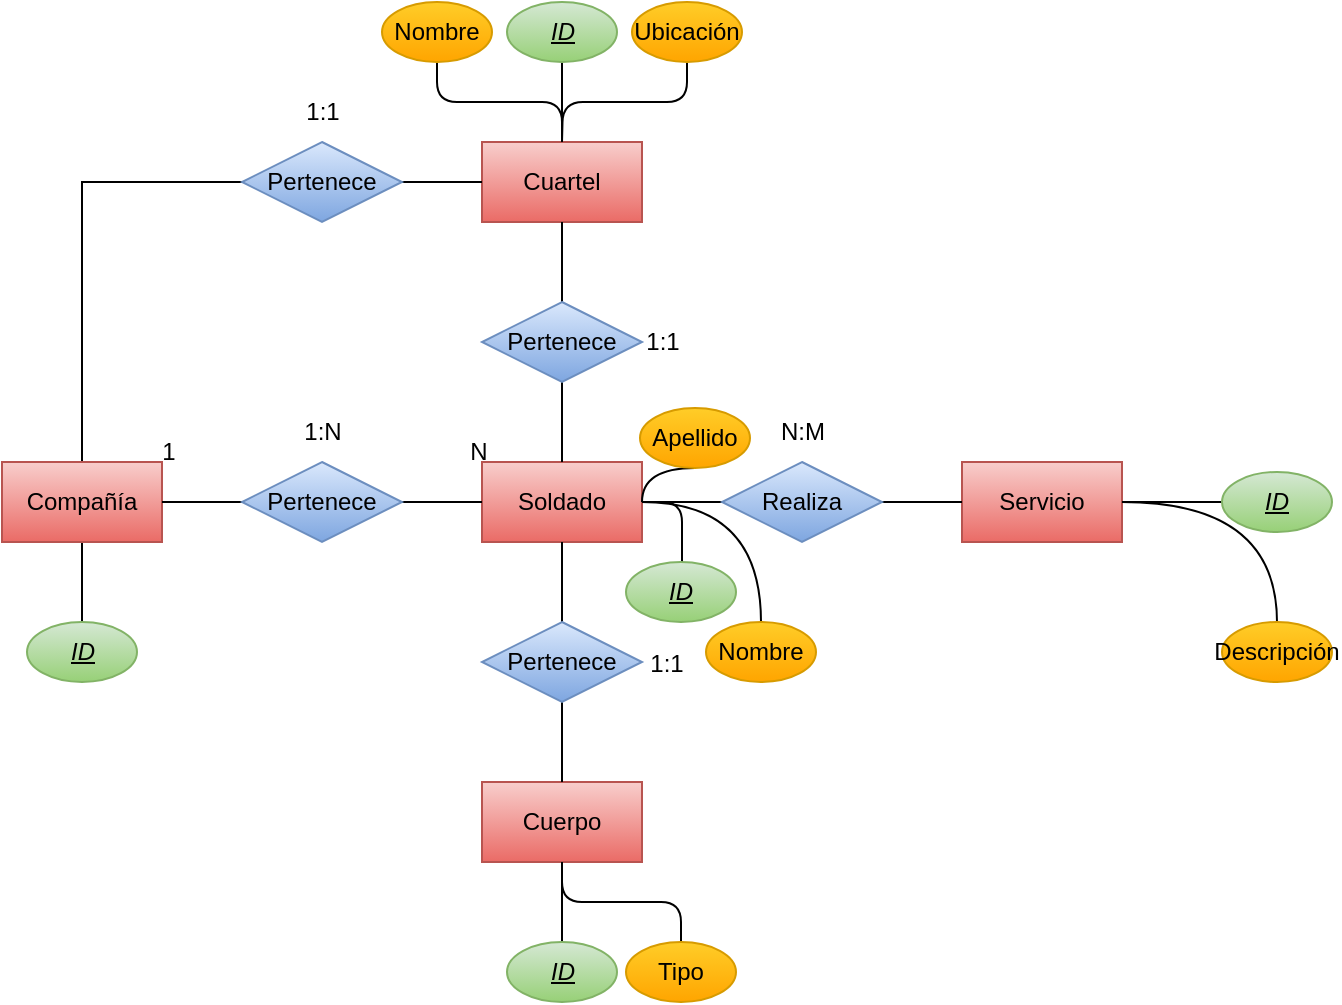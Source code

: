 <mxfile version="24.7.16">
  <diagram name="Página-1" id="Y6y2jpyKqkTVH2921ZTA">
    <mxGraphModel dx="1434" dy="702" grid="1" gridSize="10" guides="1" tooltips="1" connect="1" arrows="1" fold="1" page="1" pageScale="1" pageWidth="827" pageHeight="1169" math="0" shadow="0">
      <root>
        <mxCell id="0" />
        <mxCell id="1" parent="0" />
        <mxCell id="dUgdx2Zgp-qKFRWh7aKo-7" style="edgeStyle=orthogonalEdgeStyle;rounded=0;orthogonalLoop=1;jettySize=auto;html=1;exitX=1;exitY=0.5;exitDx=0;exitDy=0;entryX=0;entryY=0.5;entryDx=0;entryDy=0;endArrow=none;endFill=0;" edge="1" parent="1" source="dUgdx2Zgp-qKFRWh7aKo-1" target="dUgdx2Zgp-qKFRWh7aKo-6">
          <mxGeometry relative="1" as="geometry" />
        </mxCell>
        <mxCell id="dUgdx2Zgp-qKFRWh7aKo-32" style="edgeStyle=orthogonalEdgeStyle;rounded=1;orthogonalLoop=1;jettySize=auto;html=1;exitX=1;exitY=0.5;exitDx=0;exitDy=0;curved=0;endArrow=none;endFill=0;" edge="1" parent="1" source="dUgdx2Zgp-qKFRWh7aKo-1" target="dUgdx2Zgp-qKFRWh7aKo-31">
          <mxGeometry relative="1" as="geometry" />
        </mxCell>
        <mxCell id="dUgdx2Zgp-qKFRWh7aKo-1" value="Soldado" style="rounded=0;whiteSpace=wrap;html=1;fillColor=#f8cecc;gradientColor=#ea6b66;strokeColor=#b85450;" vertex="1" parent="1">
          <mxGeometry x="280" y="280" width="80" height="40" as="geometry" />
        </mxCell>
        <mxCell id="dUgdx2Zgp-qKFRWh7aKo-2" value="Cuartel" style="rounded=0;whiteSpace=wrap;html=1;fillColor=#f8cecc;gradientColor=#ea6b66;strokeColor=#b85450;" vertex="1" parent="1">
          <mxGeometry x="280" y="120" width="80" height="40" as="geometry" />
        </mxCell>
        <mxCell id="dUgdx2Zgp-qKFRWh7aKo-3" value="Cuerpo" style="rounded=0;whiteSpace=wrap;html=1;fillColor=#f8cecc;gradientColor=#ea6b66;strokeColor=#b85450;" vertex="1" parent="1">
          <mxGeometry x="280" y="440" width="80" height="40" as="geometry" />
        </mxCell>
        <mxCell id="dUgdx2Zgp-qKFRWh7aKo-23" style="edgeStyle=orthogonalEdgeStyle;rounded=0;orthogonalLoop=1;jettySize=auto;html=1;exitX=0.5;exitY=0;exitDx=0;exitDy=0;entryX=0;entryY=0.5;entryDx=0;entryDy=0;endArrow=none;endFill=0;" edge="1" parent="1" source="dUgdx2Zgp-qKFRWh7aKo-4" target="dUgdx2Zgp-qKFRWh7aKo-22">
          <mxGeometry relative="1" as="geometry" />
        </mxCell>
        <mxCell id="dUgdx2Zgp-qKFRWh7aKo-36" style="edgeStyle=orthogonalEdgeStyle;rounded=0;orthogonalLoop=1;jettySize=auto;html=1;exitX=0.5;exitY=1;exitDx=0;exitDy=0;entryX=0.5;entryY=0;entryDx=0;entryDy=0;endArrow=none;endFill=0;" edge="1" parent="1" source="dUgdx2Zgp-qKFRWh7aKo-4" target="dUgdx2Zgp-qKFRWh7aKo-28">
          <mxGeometry relative="1" as="geometry" />
        </mxCell>
        <mxCell id="dUgdx2Zgp-qKFRWh7aKo-4" value="Compañía" style="rounded=0;whiteSpace=wrap;html=1;fillColor=#f8cecc;gradientColor=#ea6b66;strokeColor=#b85450;" vertex="1" parent="1">
          <mxGeometry x="40" y="280" width="80" height="40" as="geometry" />
        </mxCell>
        <mxCell id="dUgdx2Zgp-qKFRWh7aKo-5" value="Servicio" style="rounded=0;whiteSpace=wrap;html=1;fillColor=#f8cecc;gradientColor=#ea6b66;strokeColor=#b85450;" vertex="1" parent="1">
          <mxGeometry x="520" y="280" width="80" height="40" as="geometry" />
        </mxCell>
        <mxCell id="dUgdx2Zgp-qKFRWh7aKo-8" style="edgeStyle=orthogonalEdgeStyle;rounded=0;orthogonalLoop=1;jettySize=auto;html=1;exitX=1;exitY=0.5;exitDx=0;exitDy=0;entryX=0;entryY=0.5;entryDx=0;entryDy=0;endArrow=none;endFill=0;" edge="1" parent="1" source="dUgdx2Zgp-qKFRWh7aKo-6" target="dUgdx2Zgp-qKFRWh7aKo-5">
          <mxGeometry relative="1" as="geometry" />
        </mxCell>
        <mxCell id="dUgdx2Zgp-qKFRWh7aKo-6" value="Realiza" style="rhombus;whiteSpace=wrap;html=1;fillColor=#dae8fc;gradientColor=#7ea6e0;strokeColor=#6c8ebf;" vertex="1" parent="1">
          <mxGeometry x="400" y="280" width="80" height="40" as="geometry" />
        </mxCell>
        <mxCell id="dUgdx2Zgp-qKFRWh7aKo-10" style="edgeStyle=orthogonalEdgeStyle;rounded=0;orthogonalLoop=1;jettySize=auto;html=1;exitX=0;exitY=0.5;exitDx=0;exitDy=0;entryX=1;entryY=0.5;entryDx=0;entryDy=0;endArrow=none;endFill=0;" edge="1" parent="1" source="dUgdx2Zgp-qKFRWh7aKo-9" target="dUgdx2Zgp-qKFRWh7aKo-4">
          <mxGeometry relative="1" as="geometry" />
        </mxCell>
        <mxCell id="dUgdx2Zgp-qKFRWh7aKo-11" style="edgeStyle=orthogonalEdgeStyle;rounded=0;orthogonalLoop=1;jettySize=auto;html=1;exitX=1;exitY=0.5;exitDx=0;exitDy=0;endArrow=none;endFill=0;" edge="1" parent="1" source="dUgdx2Zgp-qKFRWh7aKo-9" target="dUgdx2Zgp-qKFRWh7aKo-1">
          <mxGeometry relative="1" as="geometry" />
        </mxCell>
        <mxCell id="dUgdx2Zgp-qKFRWh7aKo-9" value="Pertenece" style="rhombus;whiteSpace=wrap;html=1;fillColor=#dae8fc;gradientColor=#7ea6e0;strokeColor=#6c8ebf;" vertex="1" parent="1">
          <mxGeometry x="160" y="280" width="80" height="40" as="geometry" />
        </mxCell>
        <mxCell id="dUgdx2Zgp-qKFRWh7aKo-13" style="edgeStyle=orthogonalEdgeStyle;rounded=0;orthogonalLoop=1;jettySize=auto;html=1;exitX=0.5;exitY=1;exitDx=0;exitDy=0;endArrow=none;endFill=0;" edge="1" parent="1" source="dUgdx2Zgp-qKFRWh7aKo-12" target="dUgdx2Zgp-qKFRWh7aKo-1">
          <mxGeometry relative="1" as="geometry" />
        </mxCell>
        <mxCell id="dUgdx2Zgp-qKFRWh7aKo-14" style="edgeStyle=orthogonalEdgeStyle;rounded=0;orthogonalLoop=1;jettySize=auto;html=1;exitX=0.5;exitY=0;exitDx=0;exitDy=0;entryX=0.5;entryY=1;entryDx=0;entryDy=0;endArrow=none;endFill=0;" edge="1" parent="1" source="dUgdx2Zgp-qKFRWh7aKo-12" target="dUgdx2Zgp-qKFRWh7aKo-2">
          <mxGeometry relative="1" as="geometry" />
        </mxCell>
        <mxCell id="dUgdx2Zgp-qKFRWh7aKo-12" value="Pertenece" style="rhombus;whiteSpace=wrap;html=1;fillColor=#dae8fc;gradientColor=#7ea6e0;strokeColor=#6c8ebf;" vertex="1" parent="1">
          <mxGeometry x="280" y="200" width="80" height="40" as="geometry" />
        </mxCell>
        <mxCell id="dUgdx2Zgp-qKFRWh7aKo-16" style="edgeStyle=orthogonalEdgeStyle;rounded=0;orthogonalLoop=1;jettySize=auto;html=1;exitX=0.5;exitY=0;exitDx=0;exitDy=0;entryX=0.5;entryY=1;entryDx=0;entryDy=0;endArrow=none;endFill=0;" edge="1" parent="1" source="dUgdx2Zgp-qKFRWh7aKo-15" target="dUgdx2Zgp-qKFRWh7aKo-1">
          <mxGeometry relative="1" as="geometry" />
        </mxCell>
        <mxCell id="dUgdx2Zgp-qKFRWh7aKo-17" style="edgeStyle=orthogonalEdgeStyle;rounded=0;orthogonalLoop=1;jettySize=auto;html=1;exitX=0.5;exitY=1;exitDx=0;exitDy=0;endArrow=none;endFill=0;" edge="1" parent="1" source="dUgdx2Zgp-qKFRWh7aKo-15" target="dUgdx2Zgp-qKFRWh7aKo-3">
          <mxGeometry relative="1" as="geometry" />
        </mxCell>
        <mxCell id="dUgdx2Zgp-qKFRWh7aKo-15" value="Pertenece" style="rhombus;whiteSpace=wrap;html=1;strokeColor=#6c8ebf;fillColor=#dae8fc;gradientColor=#7ea6e0;" vertex="1" parent="1">
          <mxGeometry x="280" y="360" width="80" height="40" as="geometry" />
        </mxCell>
        <mxCell id="dUgdx2Zgp-qKFRWh7aKo-18" value="1:1" style="text;html=1;align=center;verticalAlign=middle;resizable=0;points=[];autosize=1;strokeColor=none;fillColor=none;" vertex="1" parent="1">
          <mxGeometry x="350" y="205" width="40" height="30" as="geometry" />
        </mxCell>
        <mxCell id="dUgdx2Zgp-qKFRWh7aKo-19" value="1:1" style="text;html=1;align=center;verticalAlign=middle;resizable=0;points=[];autosize=1;strokeColor=none;fillColor=none;" vertex="1" parent="1">
          <mxGeometry x="352" y="366" width="40" height="30" as="geometry" />
        </mxCell>
        <mxCell id="dUgdx2Zgp-qKFRWh7aKo-20" value="1:N" style="text;html=1;align=center;verticalAlign=middle;resizable=0;points=[];autosize=1;strokeColor=none;fillColor=none;" vertex="1" parent="1">
          <mxGeometry x="180" y="250" width="40" height="30" as="geometry" />
        </mxCell>
        <mxCell id="dUgdx2Zgp-qKFRWh7aKo-24" style="edgeStyle=orthogonalEdgeStyle;rounded=0;orthogonalLoop=1;jettySize=auto;html=1;exitX=1;exitY=0.5;exitDx=0;exitDy=0;entryX=0;entryY=0.5;entryDx=0;entryDy=0;endArrow=none;endFill=0;" edge="1" parent="1" source="dUgdx2Zgp-qKFRWh7aKo-22" target="dUgdx2Zgp-qKFRWh7aKo-2">
          <mxGeometry relative="1" as="geometry" />
        </mxCell>
        <mxCell id="dUgdx2Zgp-qKFRWh7aKo-22" value="Pertenece" style="rhombus;whiteSpace=wrap;html=1;fillColor=#dae8fc;gradientColor=#7ea6e0;strokeColor=#6c8ebf;" vertex="1" parent="1">
          <mxGeometry x="160" y="120" width="80" height="40" as="geometry" />
        </mxCell>
        <mxCell id="dUgdx2Zgp-qKFRWh7aKo-25" value="1:1" style="text;html=1;align=center;verticalAlign=middle;resizable=0;points=[];autosize=1;strokeColor=none;fillColor=none;" vertex="1" parent="1">
          <mxGeometry x="180" y="90" width="40" height="30" as="geometry" />
        </mxCell>
        <mxCell id="dUgdx2Zgp-qKFRWh7aKo-26" value="N:M" style="text;html=1;align=center;verticalAlign=middle;resizable=0;points=[];autosize=1;strokeColor=none;fillColor=none;" vertex="1" parent="1">
          <mxGeometry x="415" y="250" width="50" height="30" as="geometry" />
        </mxCell>
        <mxCell id="dUgdx2Zgp-qKFRWh7aKo-34" style="edgeStyle=orthogonalEdgeStyle;rounded=1;orthogonalLoop=1;jettySize=auto;html=1;exitX=0;exitY=0.5;exitDx=0;exitDy=0;entryX=1;entryY=0.5;entryDx=0;entryDy=0;endArrow=none;endFill=0;curved=0;" edge="1" parent="1" source="dUgdx2Zgp-qKFRWh7aKo-27" target="dUgdx2Zgp-qKFRWh7aKo-5">
          <mxGeometry relative="1" as="geometry" />
        </mxCell>
        <mxCell id="dUgdx2Zgp-qKFRWh7aKo-27" value="&lt;i&gt;&lt;u&gt;ID&lt;/u&gt;&lt;/i&gt;" style="ellipse;whiteSpace=wrap;html=1;fillColor=#d5e8d4;gradientColor=#97d077;strokeColor=#82b366;" vertex="1" parent="1">
          <mxGeometry x="650" y="285" width="55" height="30" as="geometry" />
        </mxCell>
        <mxCell id="dUgdx2Zgp-qKFRWh7aKo-28" value="&lt;i&gt;&lt;u&gt;ID&lt;/u&gt;&lt;/i&gt;" style="ellipse;whiteSpace=wrap;html=1;fillColor=#d5e8d4;gradientColor=#97d077;strokeColor=#82b366;" vertex="1" parent="1">
          <mxGeometry x="52.5" y="360" width="55" height="30" as="geometry" />
        </mxCell>
        <mxCell id="dUgdx2Zgp-qKFRWh7aKo-33" style="edgeStyle=orthogonalEdgeStyle;rounded=0;orthogonalLoop=1;jettySize=auto;html=1;exitX=0.5;exitY=1;exitDx=0;exitDy=0;entryX=0.5;entryY=0;entryDx=0;entryDy=0;endArrow=none;endFill=0;" edge="1" parent="1" source="dUgdx2Zgp-qKFRWh7aKo-29" target="dUgdx2Zgp-qKFRWh7aKo-2">
          <mxGeometry relative="1" as="geometry" />
        </mxCell>
        <mxCell id="dUgdx2Zgp-qKFRWh7aKo-29" value="&lt;i&gt;&lt;u&gt;ID&lt;/u&gt;&lt;/i&gt;" style="ellipse;whiteSpace=wrap;html=1;fillColor=#d5e8d4;gradientColor=#97d077;strokeColor=#82b366;" vertex="1" parent="1">
          <mxGeometry x="292.5" y="50" width="55" height="30" as="geometry" />
        </mxCell>
        <mxCell id="dUgdx2Zgp-qKFRWh7aKo-35" style="edgeStyle=orthogonalEdgeStyle;rounded=0;orthogonalLoop=1;jettySize=auto;html=1;exitX=0.5;exitY=0;exitDx=0;exitDy=0;entryX=0.5;entryY=1;entryDx=0;entryDy=0;endArrow=none;endFill=0;" edge="1" parent="1" source="dUgdx2Zgp-qKFRWh7aKo-30" target="dUgdx2Zgp-qKFRWh7aKo-3">
          <mxGeometry relative="1" as="geometry" />
        </mxCell>
        <mxCell id="dUgdx2Zgp-qKFRWh7aKo-30" value="&lt;i&gt;&lt;u&gt;ID&lt;/u&gt;&lt;/i&gt;" style="ellipse;whiteSpace=wrap;html=1;fillColor=#d5e8d4;gradientColor=#97d077;strokeColor=#82b366;" vertex="1" parent="1">
          <mxGeometry x="292.5" y="520" width="55" height="30" as="geometry" />
        </mxCell>
        <mxCell id="dUgdx2Zgp-qKFRWh7aKo-31" value="&lt;i&gt;&lt;u&gt;ID&lt;/u&gt;&lt;/i&gt;" style="ellipse;whiteSpace=wrap;html=1;fillColor=#d5e8d4;gradientColor=#97d077;strokeColor=#82b366;" vertex="1" parent="1">
          <mxGeometry x="352" y="330" width="55" height="30" as="geometry" />
        </mxCell>
        <mxCell id="dUgdx2Zgp-qKFRWh7aKo-38" style="edgeStyle=orthogonalEdgeStyle;rounded=0;orthogonalLoop=1;jettySize=auto;html=1;exitX=0.5;exitY=0;exitDx=0;exitDy=0;entryX=1;entryY=0.5;entryDx=0;entryDy=0;curved=1;endArrow=none;endFill=0;" edge="1" parent="1" source="dUgdx2Zgp-qKFRWh7aKo-37" target="dUgdx2Zgp-qKFRWh7aKo-1">
          <mxGeometry relative="1" as="geometry" />
        </mxCell>
        <mxCell id="dUgdx2Zgp-qKFRWh7aKo-37" value="Nombre" style="ellipse;whiteSpace=wrap;html=1;fillColor=#ffcd28;gradientColor=#ffa500;strokeColor=#d79b00;" vertex="1" parent="1">
          <mxGeometry x="392" y="360" width="55" height="30" as="geometry" />
        </mxCell>
        <mxCell id="dUgdx2Zgp-qKFRWh7aKo-40" style="edgeStyle=orthogonalEdgeStyle;rounded=0;orthogonalLoop=1;jettySize=auto;html=1;exitX=0.5;exitY=1;exitDx=0;exitDy=0;entryX=1;entryY=0.5;entryDx=0;entryDy=0;endArrow=none;endFill=0;curved=1;" edge="1" parent="1" source="dUgdx2Zgp-qKFRWh7aKo-39" target="dUgdx2Zgp-qKFRWh7aKo-1">
          <mxGeometry relative="1" as="geometry" />
        </mxCell>
        <mxCell id="dUgdx2Zgp-qKFRWh7aKo-39" value="Apellido" style="ellipse;whiteSpace=wrap;html=1;fillColor=#ffcd28;gradientColor=#ffa500;strokeColor=#d79b00;" vertex="1" parent="1">
          <mxGeometry x="359" y="253" width="55" height="30" as="geometry" />
        </mxCell>
        <mxCell id="dUgdx2Zgp-qKFRWh7aKo-42" style="edgeStyle=orthogonalEdgeStyle;rounded=1;orthogonalLoop=1;jettySize=auto;html=1;exitX=0.5;exitY=0;exitDx=0;exitDy=0;endArrow=none;endFill=0;curved=0;" edge="1" parent="1" source="dUgdx2Zgp-qKFRWh7aKo-41" target="dUgdx2Zgp-qKFRWh7aKo-3">
          <mxGeometry relative="1" as="geometry" />
        </mxCell>
        <mxCell id="dUgdx2Zgp-qKFRWh7aKo-41" value="Tipo" style="ellipse;whiteSpace=wrap;html=1;fillColor=#ffcd28;gradientColor=#ffa500;strokeColor=#d79b00;" vertex="1" parent="1">
          <mxGeometry x="352" y="520" width="55" height="30" as="geometry" />
        </mxCell>
        <mxCell id="dUgdx2Zgp-qKFRWh7aKo-44" style="edgeStyle=orthogonalEdgeStyle;rounded=1;orthogonalLoop=1;jettySize=auto;html=1;exitX=0.5;exitY=1;exitDx=0;exitDy=0;entryX=0.5;entryY=0;entryDx=0;entryDy=0;curved=0;endArrow=none;endFill=0;" edge="1" parent="1" source="dUgdx2Zgp-qKFRWh7aKo-43" target="dUgdx2Zgp-qKFRWh7aKo-2">
          <mxGeometry relative="1" as="geometry" />
        </mxCell>
        <mxCell id="dUgdx2Zgp-qKFRWh7aKo-43" value="Nombre" style="ellipse;whiteSpace=wrap;html=1;fillColor=#ffcd28;gradientColor=#ffa500;strokeColor=#d79b00;" vertex="1" parent="1">
          <mxGeometry x="230" y="50" width="55" height="30" as="geometry" />
        </mxCell>
        <mxCell id="dUgdx2Zgp-qKFRWh7aKo-46" style="edgeStyle=orthogonalEdgeStyle;rounded=1;orthogonalLoop=1;jettySize=auto;html=1;exitX=0.5;exitY=1;exitDx=0;exitDy=0;endArrow=none;endFill=0;curved=0;" edge="1" parent="1" source="dUgdx2Zgp-qKFRWh7aKo-45">
          <mxGeometry relative="1" as="geometry">
            <mxPoint x="320" y="120" as="targetPoint" />
          </mxGeometry>
        </mxCell>
        <mxCell id="dUgdx2Zgp-qKFRWh7aKo-45" value="Ubicación" style="ellipse;whiteSpace=wrap;html=1;fillColor=#ffcd28;gradientColor=#ffa500;strokeColor=#d79b00;" vertex="1" parent="1">
          <mxGeometry x="355" y="50" width="55" height="30" as="geometry" />
        </mxCell>
        <mxCell id="dUgdx2Zgp-qKFRWh7aKo-48" style="edgeStyle=orthogonalEdgeStyle;rounded=0;orthogonalLoop=1;jettySize=auto;html=1;exitX=0.5;exitY=0;exitDx=0;exitDy=0;entryX=1;entryY=0.5;entryDx=0;entryDy=0;curved=1;endArrow=none;endFill=0;" edge="1" parent="1" source="dUgdx2Zgp-qKFRWh7aKo-47" target="dUgdx2Zgp-qKFRWh7aKo-5">
          <mxGeometry relative="1" as="geometry" />
        </mxCell>
        <mxCell id="dUgdx2Zgp-qKFRWh7aKo-47" value="Descripción" style="ellipse;whiteSpace=wrap;html=1;fillColor=#ffcd28;gradientColor=#ffa500;strokeColor=#d79b00;" vertex="1" parent="1">
          <mxGeometry x="650" y="360" width="55" height="30" as="geometry" />
        </mxCell>
        <mxCell id="dUgdx2Zgp-qKFRWh7aKo-49" value="1" style="text;html=1;align=center;verticalAlign=middle;resizable=0;points=[];autosize=1;strokeColor=none;fillColor=none;" vertex="1" parent="1">
          <mxGeometry x="107.5" y="260" width="30" height="30" as="geometry" />
        </mxCell>
        <mxCell id="dUgdx2Zgp-qKFRWh7aKo-50" value="N" style="text;html=1;align=center;verticalAlign=middle;resizable=0;points=[];autosize=1;strokeColor=none;fillColor=none;" vertex="1" parent="1">
          <mxGeometry x="262.5" y="260" width="30" height="30" as="geometry" />
        </mxCell>
      </root>
    </mxGraphModel>
  </diagram>
</mxfile>
